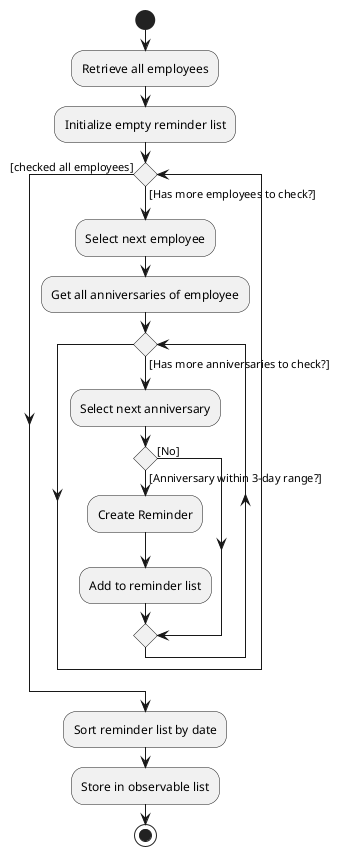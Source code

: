 @startuml
start

:Retrieve all employees;
:Initialize empty reminder list;

while () is ([Has more employees to check?])
  :Select next employee;
  :Get all anniversaries of employee;

  while () is ([Has more anniversaries to check?])
    :Select next anniversary;

    if () then ([Anniversary within 3-day range?])
      :Create Reminder;
      :Add to reminder list;
    else ([No])
    endif
  endwhile
endwhile ([checked all employees])

:Sort reminder list by date;
:Store in observable list;

stop
@enduml
